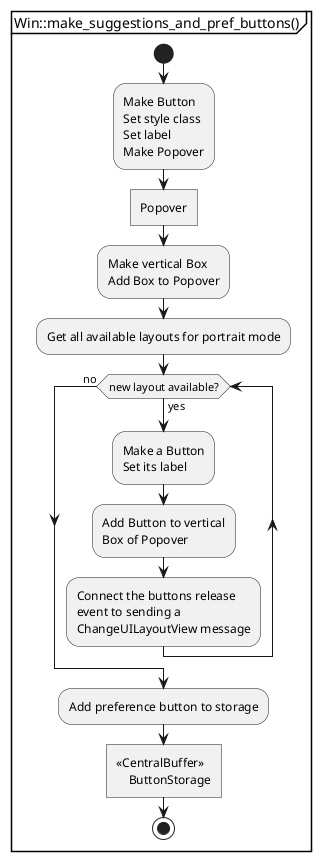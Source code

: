 @startuml win_make_suggestions_and_pref_buttons

partition "Win::make_suggestions_and_pref_buttons()"{  
  start
  :Make Button
  Set style class
  Set label
  Make Popover;
  :Popover]
  :Make vertical Box
  Add Box to Popover;
  :Get all available layouts for portrait mode;

  while (new layout available?) is (yes)
    :Make a Button
    Set its label;
    :Add Button to vertical
    Box of Popover;
    :Connect the buttons release 
    event to sending a
    ChangeUILayoutView message;
  endwhile (no)

  :Add preference button to storage;
  :<<CentralBuffer>>
      ButtonStorage]
  stop
}
@enduml